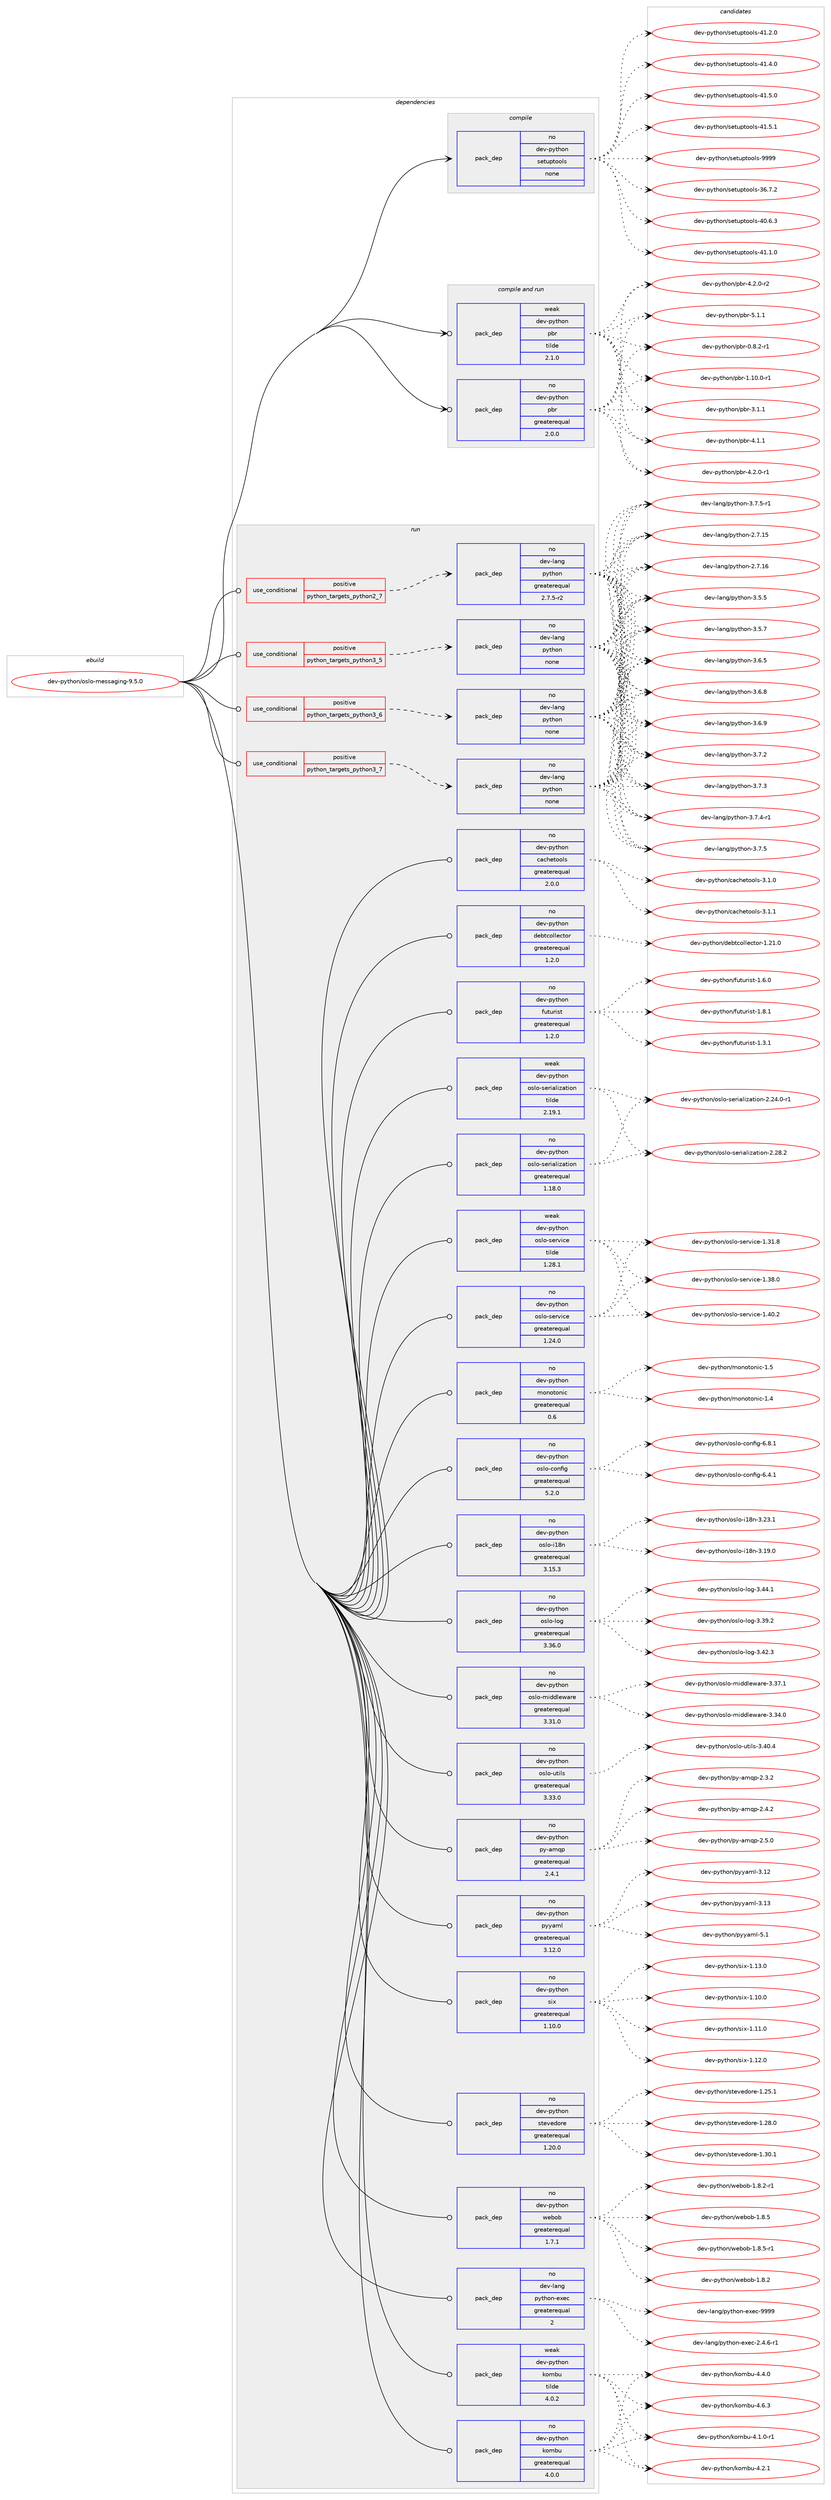 digraph prolog {

# *************
# Graph options
# *************

newrank=true;
concentrate=true;
compound=true;
graph [rankdir=LR,fontname=Helvetica,fontsize=10,ranksep=1.5];#, ranksep=2.5, nodesep=0.2];
edge  [arrowhead=vee];
node  [fontname=Helvetica,fontsize=10];

# **********
# The ebuild
# **********

subgraph cluster_leftcol {
color=gray;
rank=same;
label=<<i>ebuild</i>>;
id [label="dev-python/oslo-messaging-9.5.0", color=red, width=4, href="../dev-python/oslo-messaging-9.5.0.svg"];
}

# ****************
# The dependencies
# ****************

subgraph cluster_midcol {
color=gray;
label=<<i>dependencies</i>>;
subgraph cluster_compile {
fillcolor="#eeeeee";
style=filled;
label=<<i>compile</i>>;
subgraph pack463511 {
dependency619123 [label=<<TABLE BORDER="0" CELLBORDER="1" CELLSPACING="0" CELLPADDING="4" WIDTH="220"><TR><TD ROWSPAN="6" CELLPADDING="30">pack_dep</TD></TR><TR><TD WIDTH="110">no</TD></TR><TR><TD>dev-python</TD></TR><TR><TD>setuptools</TD></TR><TR><TD>none</TD></TR><TR><TD></TD></TR></TABLE>>, shape=none, color=blue];
}
id:e -> dependency619123:w [weight=20,style="solid",arrowhead="vee"];
}
subgraph cluster_compileandrun {
fillcolor="#eeeeee";
style=filled;
label=<<i>compile and run</i>>;
subgraph pack463512 {
dependency619124 [label=<<TABLE BORDER="0" CELLBORDER="1" CELLSPACING="0" CELLPADDING="4" WIDTH="220"><TR><TD ROWSPAN="6" CELLPADDING="30">pack_dep</TD></TR><TR><TD WIDTH="110">no</TD></TR><TR><TD>dev-python</TD></TR><TR><TD>pbr</TD></TR><TR><TD>greaterequal</TD></TR><TR><TD>2.0.0</TD></TR></TABLE>>, shape=none, color=blue];
}
id:e -> dependency619124:w [weight=20,style="solid",arrowhead="odotvee"];
subgraph pack463513 {
dependency619125 [label=<<TABLE BORDER="0" CELLBORDER="1" CELLSPACING="0" CELLPADDING="4" WIDTH="220"><TR><TD ROWSPAN="6" CELLPADDING="30">pack_dep</TD></TR><TR><TD WIDTH="110">weak</TD></TR><TR><TD>dev-python</TD></TR><TR><TD>pbr</TD></TR><TR><TD>tilde</TD></TR><TR><TD>2.1.0</TD></TR></TABLE>>, shape=none, color=blue];
}
id:e -> dependency619125:w [weight=20,style="solid",arrowhead="odotvee"];
}
subgraph cluster_run {
fillcolor="#eeeeee";
style=filled;
label=<<i>run</i>>;
subgraph cond143802 {
dependency619126 [label=<<TABLE BORDER="0" CELLBORDER="1" CELLSPACING="0" CELLPADDING="4"><TR><TD ROWSPAN="3" CELLPADDING="10">use_conditional</TD></TR><TR><TD>positive</TD></TR><TR><TD>python_targets_python2_7</TD></TR></TABLE>>, shape=none, color=red];
subgraph pack463514 {
dependency619127 [label=<<TABLE BORDER="0" CELLBORDER="1" CELLSPACING="0" CELLPADDING="4" WIDTH="220"><TR><TD ROWSPAN="6" CELLPADDING="30">pack_dep</TD></TR><TR><TD WIDTH="110">no</TD></TR><TR><TD>dev-lang</TD></TR><TR><TD>python</TD></TR><TR><TD>greaterequal</TD></TR><TR><TD>2.7.5-r2</TD></TR></TABLE>>, shape=none, color=blue];
}
dependency619126:e -> dependency619127:w [weight=20,style="dashed",arrowhead="vee"];
}
id:e -> dependency619126:w [weight=20,style="solid",arrowhead="odot"];
subgraph cond143803 {
dependency619128 [label=<<TABLE BORDER="0" CELLBORDER="1" CELLSPACING="0" CELLPADDING="4"><TR><TD ROWSPAN="3" CELLPADDING="10">use_conditional</TD></TR><TR><TD>positive</TD></TR><TR><TD>python_targets_python3_5</TD></TR></TABLE>>, shape=none, color=red];
subgraph pack463515 {
dependency619129 [label=<<TABLE BORDER="0" CELLBORDER="1" CELLSPACING="0" CELLPADDING="4" WIDTH="220"><TR><TD ROWSPAN="6" CELLPADDING="30">pack_dep</TD></TR><TR><TD WIDTH="110">no</TD></TR><TR><TD>dev-lang</TD></TR><TR><TD>python</TD></TR><TR><TD>none</TD></TR><TR><TD></TD></TR></TABLE>>, shape=none, color=blue];
}
dependency619128:e -> dependency619129:w [weight=20,style="dashed",arrowhead="vee"];
}
id:e -> dependency619128:w [weight=20,style="solid",arrowhead="odot"];
subgraph cond143804 {
dependency619130 [label=<<TABLE BORDER="0" CELLBORDER="1" CELLSPACING="0" CELLPADDING="4"><TR><TD ROWSPAN="3" CELLPADDING="10">use_conditional</TD></TR><TR><TD>positive</TD></TR><TR><TD>python_targets_python3_6</TD></TR></TABLE>>, shape=none, color=red];
subgraph pack463516 {
dependency619131 [label=<<TABLE BORDER="0" CELLBORDER="1" CELLSPACING="0" CELLPADDING="4" WIDTH="220"><TR><TD ROWSPAN="6" CELLPADDING="30">pack_dep</TD></TR><TR><TD WIDTH="110">no</TD></TR><TR><TD>dev-lang</TD></TR><TR><TD>python</TD></TR><TR><TD>none</TD></TR><TR><TD></TD></TR></TABLE>>, shape=none, color=blue];
}
dependency619130:e -> dependency619131:w [weight=20,style="dashed",arrowhead="vee"];
}
id:e -> dependency619130:w [weight=20,style="solid",arrowhead="odot"];
subgraph cond143805 {
dependency619132 [label=<<TABLE BORDER="0" CELLBORDER="1" CELLSPACING="0" CELLPADDING="4"><TR><TD ROWSPAN="3" CELLPADDING="10">use_conditional</TD></TR><TR><TD>positive</TD></TR><TR><TD>python_targets_python3_7</TD></TR></TABLE>>, shape=none, color=red];
subgraph pack463517 {
dependency619133 [label=<<TABLE BORDER="0" CELLBORDER="1" CELLSPACING="0" CELLPADDING="4" WIDTH="220"><TR><TD ROWSPAN="6" CELLPADDING="30">pack_dep</TD></TR><TR><TD WIDTH="110">no</TD></TR><TR><TD>dev-lang</TD></TR><TR><TD>python</TD></TR><TR><TD>none</TD></TR><TR><TD></TD></TR></TABLE>>, shape=none, color=blue];
}
dependency619132:e -> dependency619133:w [weight=20,style="dashed",arrowhead="vee"];
}
id:e -> dependency619132:w [weight=20,style="solid",arrowhead="odot"];
subgraph pack463518 {
dependency619134 [label=<<TABLE BORDER="0" CELLBORDER="1" CELLSPACING="0" CELLPADDING="4" WIDTH="220"><TR><TD ROWSPAN="6" CELLPADDING="30">pack_dep</TD></TR><TR><TD WIDTH="110">no</TD></TR><TR><TD>dev-lang</TD></TR><TR><TD>python-exec</TD></TR><TR><TD>greaterequal</TD></TR><TR><TD>2</TD></TR></TABLE>>, shape=none, color=blue];
}
id:e -> dependency619134:w [weight=20,style="solid",arrowhead="odot"];
subgraph pack463519 {
dependency619135 [label=<<TABLE BORDER="0" CELLBORDER="1" CELLSPACING="0" CELLPADDING="4" WIDTH="220"><TR><TD ROWSPAN="6" CELLPADDING="30">pack_dep</TD></TR><TR><TD WIDTH="110">no</TD></TR><TR><TD>dev-python</TD></TR><TR><TD>cachetools</TD></TR><TR><TD>greaterequal</TD></TR><TR><TD>2.0.0</TD></TR></TABLE>>, shape=none, color=blue];
}
id:e -> dependency619135:w [weight=20,style="solid",arrowhead="odot"];
subgraph pack463520 {
dependency619136 [label=<<TABLE BORDER="0" CELLBORDER="1" CELLSPACING="0" CELLPADDING="4" WIDTH="220"><TR><TD ROWSPAN="6" CELLPADDING="30">pack_dep</TD></TR><TR><TD WIDTH="110">no</TD></TR><TR><TD>dev-python</TD></TR><TR><TD>debtcollector</TD></TR><TR><TD>greaterequal</TD></TR><TR><TD>1.2.0</TD></TR></TABLE>>, shape=none, color=blue];
}
id:e -> dependency619136:w [weight=20,style="solid",arrowhead="odot"];
subgraph pack463521 {
dependency619137 [label=<<TABLE BORDER="0" CELLBORDER="1" CELLSPACING="0" CELLPADDING="4" WIDTH="220"><TR><TD ROWSPAN="6" CELLPADDING="30">pack_dep</TD></TR><TR><TD WIDTH="110">no</TD></TR><TR><TD>dev-python</TD></TR><TR><TD>futurist</TD></TR><TR><TD>greaterequal</TD></TR><TR><TD>1.2.0</TD></TR></TABLE>>, shape=none, color=blue];
}
id:e -> dependency619137:w [weight=20,style="solid",arrowhead="odot"];
subgraph pack463522 {
dependency619138 [label=<<TABLE BORDER="0" CELLBORDER="1" CELLSPACING="0" CELLPADDING="4" WIDTH="220"><TR><TD ROWSPAN="6" CELLPADDING="30">pack_dep</TD></TR><TR><TD WIDTH="110">no</TD></TR><TR><TD>dev-python</TD></TR><TR><TD>kombu</TD></TR><TR><TD>greaterequal</TD></TR><TR><TD>4.0.0</TD></TR></TABLE>>, shape=none, color=blue];
}
id:e -> dependency619138:w [weight=20,style="solid",arrowhead="odot"];
subgraph pack463523 {
dependency619139 [label=<<TABLE BORDER="0" CELLBORDER="1" CELLSPACING="0" CELLPADDING="4" WIDTH="220"><TR><TD ROWSPAN="6" CELLPADDING="30">pack_dep</TD></TR><TR><TD WIDTH="110">no</TD></TR><TR><TD>dev-python</TD></TR><TR><TD>monotonic</TD></TR><TR><TD>greaterequal</TD></TR><TR><TD>0.6</TD></TR></TABLE>>, shape=none, color=blue];
}
id:e -> dependency619139:w [weight=20,style="solid",arrowhead="odot"];
subgraph pack463524 {
dependency619140 [label=<<TABLE BORDER="0" CELLBORDER="1" CELLSPACING="0" CELLPADDING="4" WIDTH="220"><TR><TD ROWSPAN="6" CELLPADDING="30">pack_dep</TD></TR><TR><TD WIDTH="110">no</TD></TR><TR><TD>dev-python</TD></TR><TR><TD>oslo-config</TD></TR><TR><TD>greaterequal</TD></TR><TR><TD>5.2.0</TD></TR></TABLE>>, shape=none, color=blue];
}
id:e -> dependency619140:w [weight=20,style="solid",arrowhead="odot"];
subgraph pack463525 {
dependency619141 [label=<<TABLE BORDER="0" CELLBORDER="1" CELLSPACING="0" CELLPADDING="4" WIDTH="220"><TR><TD ROWSPAN="6" CELLPADDING="30">pack_dep</TD></TR><TR><TD WIDTH="110">no</TD></TR><TR><TD>dev-python</TD></TR><TR><TD>oslo-i18n</TD></TR><TR><TD>greaterequal</TD></TR><TR><TD>3.15.3</TD></TR></TABLE>>, shape=none, color=blue];
}
id:e -> dependency619141:w [weight=20,style="solid",arrowhead="odot"];
subgraph pack463526 {
dependency619142 [label=<<TABLE BORDER="0" CELLBORDER="1" CELLSPACING="0" CELLPADDING="4" WIDTH="220"><TR><TD ROWSPAN="6" CELLPADDING="30">pack_dep</TD></TR><TR><TD WIDTH="110">no</TD></TR><TR><TD>dev-python</TD></TR><TR><TD>oslo-log</TD></TR><TR><TD>greaterequal</TD></TR><TR><TD>3.36.0</TD></TR></TABLE>>, shape=none, color=blue];
}
id:e -> dependency619142:w [weight=20,style="solid",arrowhead="odot"];
subgraph pack463527 {
dependency619143 [label=<<TABLE BORDER="0" CELLBORDER="1" CELLSPACING="0" CELLPADDING="4" WIDTH="220"><TR><TD ROWSPAN="6" CELLPADDING="30">pack_dep</TD></TR><TR><TD WIDTH="110">no</TD></TR><TR><TD>dev-python</TD></TR><TR><TD>oslo-middleware</TD></TR><TR><TD>greaterequal</TD></TR><TR><TD>3.31.0</TD></TR></TABLE>>, shape=none, color=blue];
}
id:e -> dependency619143:w [weight=20,style="solid",arrowhead="odot"];
subgraph pack463528 {
dependency619144 [label=<<TABLE BORDER="0" CELLBORDER="1" CELLSPACING="0" CELLPADDING="4" WIDTH="220"><TR><TD ROWSPAN="6" CELLPADDING="30">pack_dep</TD></TR><TR><TD WIDTH="110">no</TD></TR><TR><TD>dev-python</TD></TR><TR><TD>oslo-serialization</TD></TR><TR><TD>greaterequal</TD></TR><TR><TD>1.18.0</TD></TR></TABLE>>, shape=none, color=blue];
}
id:e -> dependency619144:w [weight=20,style="solid",arrowhead="odot"];
subgraph pack463529 {
dependency619145 [label=<<TABLE BORDER="0" CELLBORDER="1" CELLSPACING="0" CELLPADDING="4" WIDTH="220"><TR><TD ROWSPAN="6" CELLPADDING="30">pack_dep</TD></TR><TR><TD WIDTH="110">no</TD></TR><TR><TD>dev-python</TD></TR><TR><TD>oslo-service</TD></TR><TR><TD>greaterequal</TD></TR><TR><TD>1.24.0</TD></TR></TABLE>>, shape=none, color=blue];
}
id:e -> dependency619145:w [weight=20,style="solid",arrowhead="odot"];
subgraph pack463530 {
dependency619146 [label=<<TABLE BORDER="0" CELLBORDER="1" CELLSPACING="0" CELLPADDING="4" WIDTH="220"><TR><TD ROWSPAN="6" CELLPADDING="30">pack_dep</TD></TR><TR><TD WIDTH="110">no</TD></TR><TR><TD>dev-python</TD></TR><TR><TD>oslo-utils</TD></TR><TR><TD>greaterequal</TD></TR><TR><TD>3.33.0</TD></TR></TABLE>>, shape=none, color=blue];
}
id:e -> dependency619146:w [weight=20,style="solid",arrowhead="odot"];
subgraph pack463531 {
dependency619147 [label=<<TABLE BORDER="0" CELLBORDER="1" CELLSPACING="0" CELLPADDING="4" WIDTH="220"><TR><TD ROWSPAN="6" CELLPADDING="30">pack_dep</TD></TR><TR><TD WIDTH="110">no</TD></TR><TR><TD>dev-python</TD></TR><TR><TD>py-amqp</TD></TR><TR><TD>greaterequal</TD></TR><TR><TD>2.4.1</TD></TR></TABLE>>, shape=none, color=blue];
}
id:e -> dependency619147:w [weight=20,style="solid",arrowhead="odot"];
subgraph pack463532 {
dependency619148 [label=<<TABLE BORDER="0" CELLBORDER="1" CELLSPACING="0" CELLPADDING="4" WIDTH="220"><TR><TD ROWSPAN="6" CELLPADDING="30">pack_dep</TD></TR><TR><TD WIDTH="110">no</TD></TR><TR><TD>dev-python</TD></TR><TR><TD>pyyaml</TD></TR><TR><TD>greaterequal</TD></TR><TR><TD>3.12.0</TD></TR></TABLE>>, shape=none, color=blue];
}
id:e -> dependency619148:w [weight=20,style="solid",arrowhead="odot"];
subgraph pack463533 {
dependency619149 [label=<<TABLE BORDER="0" CELLBORDER="1" CELLSPACING="0" CELLPADDING="4" WIDTH="220"><TR><TD ROWSPAN="6" CELLPADDING="30">pack_dep</TD></TR><TR><TD WIDTH="110">no</TD></TR><TR><TD>dev-python</TD></TR><TR><TD>six</TD></TR><TR><TD>greaterequal</TD></TR><TR><TD>1.10.0</TD></TR></TABLE>>, shape=none, color=blue];
}
id:e -> dependency619149:w [weight=20,style="solid",arrowhead="odot"];
subgraph pack463534 {
dependency619150 [label=<<TABLE BORDER="0" CELLBORDER="1" CELLSPACING="0" CELLPADDING="4" WIDTH="220"><TR><TD ROWSPAN="6" CELLPADDING="30">pack_dep</TD></TR><TR><TD WIDTH="110">no</TD></TR><TR><TD>dev-python</TD></TR><TR><TD>stevedore</TD></TR><TR><TD>greaterequal</TD></TR><TR><TD>1.20.0</TD></TR></TABLE>>, shape=none, color=blue];
}
id:e -> dependency619150:w [weight=20,style="solid",arrowhead="odot"];
subgraph pack463535 {
dependency619151 [label=<<TABLE BORDER="0" CELLBORDER="1" CELLSPACING="0" CELLPADDING="4" WIDTH="220"><TR><TD ROWSPAN="6" CELLPADDING="30">pack_dep</TD></TR><TR><TD WIDTH="110">no</TD></TR><TR><TD>dev-python</TD></TR><TR><TD>webob</TD></TR><TR><TD>greaterequal</TD></TR><TR><TD>1.7.1</TD></TR></TABLE>>, shape=none, color=blue];
}
id:e -> dependency619151:w [weight=20,style="solid",arrowhead="odot"];
subgraph pack463536 {
dependency619152 [label=<<TABLE BORDER="0" CELLBORDER="1" CELLSPACING="0" CELLPADDING="4" WIDTH="220"><TR><TD ROWSPAN="6" CELLPADDING="30">pack_dep</TD></TR><TR><TD WIDTH="110">weak</TD></TR><TR><TD>dev-python</TD></TR><TR><TD>kombu</TD></TR><TR><TD>tilde</TD></TR><TR><TD>4.0.2</TD></TR></TABLE>>, shape=none, color=blue];
}
id:e -> dependency619152:w [weight=20,style="solid",arrowhead="odot"];
subgraph pack463537 {
dependency619153 [label=<<TABLE BORDER="0" CELLBORDER="1" CELLSPACING="0" CELLPADDING="4" WIDTH="220"><TR><TD ROWSPAN="6" CELLPADDING="30">pack_dep</TD></TR><TR><TD WIDTH="110">weak</TD></TR><TR><TD>dev-python</TD></TR><TR><TD>oslo-serialization</TD></TR><TR><TD>tilde</TD></TR><TR><TD>2.19.1</TD></TR></TABLE>>, shape=none, color=blue];
}
id:e -> dependency619153:w [weight=20,style="solid",arrowhead="odot"];
subgraph pack463538 {
dependency619154 [label=<<TABLE BORDER="0" CELLBORDER="1" CELLSPACING="0" CELLPADDING="4" WIDTH="220"><TR><TD ROWSPAN="6" CELLPADDING="30">pack_dep</TD></TR><TR><TD WIDTH="110">weak</TD></TR><TR><TD>dev-python</TD></TR><TR><TD>oslo-service</TD></TR><TR><TD>tilde</TD></TR><TR><TD>1.28.1</TD></TR></TABLE>>, shape=none, color=blue];
}
id:e -> dependency619154:w [weight=20,style="solid",arrowhead="odot"];
}
}

# **************
# The candidates
# **************

subgraph cluster_choices {
rank=same;
color=gray;
label=<<i>candidates</i>>;

subgraph choice463511 {
color=black;
nodesep=1;
choice100101118451121211161041111104711510111611711211611111110811545515446554650 [label="dev-python/setuptools-36.7.2", color=red, width=4,href="../dev-python/setuptools-36.7.2.svg"];
choice100101118451121211161041111104711510111611711211611111110811545524846544651 [label="dev-python/setuptools-40.6.3", color=red, width=4,href="../dev-python/setuptools-40.6.3.svg"];
choice100101118451121211161041111104711510111611711211611111110811545524946494648 [label="dev-python/setuptools-41.1.0", color=red, width=4,href="../dev-python/setuptools-41.1.0.svg"];
choice100101118451121211161041111104711510111611711211611111110811545524946504648 [label="dev-python/setuptools-41.2.0", color=red, width=4,href="../dev-python/setuptools-41.2.0.svg"];
choice100101118451121211161041111104711510111611711211611111110811545524946524648 [label="dev-python/setuptools-41.4.0", color=red, width=4,href="../dev-python/setuptools-41.4.0.svg"];
choice100101118451121211161041111104711510111611711211611111110811545524946534648 [label="dev-python/setuptools-41.5.0", color=red, width=4,href="../dev-python/setuptools-41.5.0.svg"];
choice100101118451121211161041111104711510111611711211611111110811545524946534649 [label="dev-python/setuptools-41.5.1", color=red, width=4,href="../dev-python/setuptools-41.5.1.svg"];
choice10010111845112121116104111110471151011161171121161111111081154557575757 [label="dev-python/setuptools-9999", color=red, width=4,href="../dev-python/setuptools-9999.svg"];
dependency619123:e -> choice100101118451121211161041111104711510111611711211611111110811545515446554650:w [style=dotted,weight="100"];
dependency619123:e -> choice100101118451121211161041111104711510111611711211611111110811545524846544651:w [style=dotted,weight="100"];
dependency619123:e -> choice100101118451121211161041111104711510111611711211611111110811545524946494648:w [style=dotted,weight="100"];
dependency619123:e -> choice100101118451121211161041111104711510111611711211611111110811545524946504648:w [style=dotted,weight="100"];
dependency619123:e -> choice100101118451121211161041111104711510111611711211611111110811545524946524648:w [style=dotted,weight="100"];
dependency619123:e -> choice100101118451121211161041111104711510111611711211611111110811545524946534648:w [style=dotted,weight="100"];
dependency619123:e -> choice100101118451121211161041111104711510111611711211611111110811545524946534649:w [style=dotted,weight="100"];
dependency619123:e -> choice10010111845112121116104111110471151011161171121161111111081154557575757:w [style=dotted,weight="100"];
}
subgraph choice463512 {
color=black;
nodesep=1;
choice1001011184511212111610411111047112981144548465646504511449 [label="dev-python/pbr-0.8.2-r1", color=red, width=4,href="../dev-python/pbr-0.8.2-r1.svg"];
choice100101118451121211161041111104711298114454946494846484511449 [label="dev-python/pbr-1.10.0-r1", color=red, width=4,href="../dev-python/pbr-1.10.0-r1.svg"];
choice100101118451121211161041111104711298114455146494649 [label="dev-python/pbr-3.1.1", color=red, width=4,href="../dev-python/pbr-3.1.1.svg"];
choice100101118451121211161041111104711298114455246494649 [label="dev-python/pbr-4.1.1", color=red, width=4,href="../dev-python/pbr-4.1.1.svg"];
choice1001011184511212111610411111047112981144552465046484511449 [label="dev-python/pbr-4.2.0-r1", color=red, width=4,href="../dev-python/pbr-4.2.0-r1.svg"];
choice1001011184511212111610411111047112981144552465046484511450 [label="dev-python/pbr-4.2.0-r2", color=red, width=4,href="../dev-python/pbr-4.2.0-r2.svg"];
choice100101118451121211161041111104711298114455346494649 [label="dev-python/pbr-5.1.1", color=red, width=4,href="../dev-python/pbr-5.1.1.svg"];
dependency619124:e -> choice1001011184511212111610411111047112981144548465646504511449:w [style=dotted,weight="100"];
dependency619124:e -> choice100101118451121211161041111104711298114454946494846484511449:w [style=dotted,weight="100"];
dependency619124:e -> choice100101118451121211161041111104711298114455146494649:w [style=dotted,weight="100"];
dependency619124:e -> choice100101118451121211161041111104711298114455246494649:w [style=dotted,weight="100"];
dependency619124:e -> choice1001011184511212111610411111047112981144552465046484511449:w [style=dotted,weight="100"];
dependency619124:e -> choice1001011184511212111610411111047112981144552465046484511450:w [style=dotted,weight="100"];
dependency619124:e -> choice100101118451121211161041111104711298114455346494649:w [style=dotted,weight="100"];
}
subgraph choice463513 {
color=black;
nodesep=1;
choice1001011184511212111610411111047112981144548465646504511449 [label="dev-python/pbr-0.8.2-r1", color=red, width=4,href="../dev-python/pbr-0.8.2-r1.svg"];
choice100101118451121211161041111104711298114454946494846484511449 [label="dev-python/pbr-1.10.0-r1", color=red, width=4,href="../dev-python/pbr-1.10.0-r1.svg"];
choice100101118451121211161041111104711298114455146494649 [label="dev-python/pbr-3.1.1", color=red, width=4,href="../dev-python/pbr-3.1.1.svg"];
choice100101118451121211161041111104711298114455246494649 [label="dev-python/pbr-4.1.1", color=red, width=4,href="../dev-python/pbr-4.1.1.svg"];
choice1001011184511212111610411111047112981144552465046484511449 [label="dev-python/pbr-4.2.0-r1", color=red, width=4,href="../dev-python/pbr-4.2.0-r1.svg"];
choice1001011184511212111610411111047112981144552465046484511450 [label="dev-python/pbr-4.2.0-r2", color=red, width=4,href="../dev-python/pbr-4.2.0-r2.svg"];
choice100101118451121211161041111104711298114455346494649 [label="dev-python/pbr-5.1.1", color=red, width=4,href="../dev-python/pbr-5.1.1.svg"];
dependency619125:e -> choice1001011184511212111610411111047112981144548465646504511449:w [style=dotted,weight="100"];
dependency619125:e -> choice100101118451121211161041111104711298114454946494846484511449:w [style=dotted,weight="100"];
dependency619125:e -> choice100101118451121211161041111104711298114455146494649:w [style=dotted,weight="100"];
dependency619125:e -> choice100101118451121211161041111104711298114455246494649:w [style=dotted,weight="100"];
dependency619125:e -> choice1001011184511212111610411111047112981144552465046484511449:w [style=dotted,weight="100"];
dependency619125:e -> choice1001011184511212111610411111047112981144552465046484511450:w [style=dotted,weight="100"];
dependency619125:e -> choice100101118451121211161041111104711298114455346494649:w [style=dotted,weight="100"];
}
subgraph choice463514 {
color=black;
nodesep=1;
choice10010111845108971101034711212111610411111045504655464953 [label="dev-lang/python-2.7.15", color=red, width=4,href="../dev-lang/python-2.7.15.svg"];
choice10010111845108971101034711212111610411111045504655464954 [label="dev-lang/python-2.7.16", color=red, width=4,href="../dev-lang/python-2.7.16.svg"];
choice100101118451089711010347112121116104111110455146534653 [label="dev-lang/python-3.5.5", color=red, width=4,href="../dev-lang/python-3.5.5.svg"];
choice100101118451089711010347112121116104111110455146534655 [label="dev-lang/python-3.5.7", color=red, width=4,href="../dev-lang/python-3.5.7.svg"];
choice100101118451089711010347112121116104111110455146544653 [label="dev-lang/python-3.6.5", color=red, width=4,href="../dev-lang/python-3.6.5.svg"];
choice100101118451089711010347112121116104111110455146544656 [label="dev-lang/python-3.6.8", color=red, width=4,href="../dev-lang/python-3.6.8.svg"];
choice100101118451089711010347112121116104111110455146544657 [label="dev-lang/python-3.6.9", color=red, width=4,href="../dev-lang/python-3.6.9.svg"];
choice100101118451089711010347112121116104111110455146554650 [label="dev-lang/python-3.7.2", color=red, width=4,href="../dev-lang/python-3.7.2.svg"];
choice100101118451089711010347112121116104111110455146554651 [label="dev-lang/python-3.7.3", color=red, width=4,href="../dev-lang/python-3.7.3.svg"];
choice1001011184510897110103471121211161041111104551465546524511449 [label="dev-lang/python-3.7.4-r1", color=red, width=4,href="../dev-lang/python-3.7.4-r1.svg"];
choice100101118451089711010347112121116104111110455146554653 [label="dev-lang/python-3.7.5", color=red, width=4,href="../dev-lang/python-3.7.5.svg"];
choice1001011184510897110103471121211161041111104551465546534511449 [label="dev-lang/python-3.7.5-r1", color=red, width=4,href="../dev-lang/python-3.7.5-r1.svg"];
dependency619127:e -> choice10010111845108971101034711212111610411111045504655464953:w [style=dotted,weight="100"];
dependency619127:e -> choice10010111845108971101034711212111610411111045504655464954:w [style=dotted,weight="100"];
dependency619127:e -> choice100101118451089711010347112121116104111110455146534653:w [style=dotted,weight="100"];
dependency619127:e -> choice100101118451089711010347112121116104111110455146534655:w [style=dotted,weight="100"];
dependency619127:e -> choice100101118451089711010347112121116104111110455146544653:w [style=dotted,weight="100"];
dependency619127:e -> choice100101118451089711010347112121116104111110455146544656:w [style=dotted,weight="100"];
dependency619127:e -> choice100101118451089711010347112121116104111110455146544657:w [style=dotted,weight="100"];
dependency619127:e -> choice100101118451089711010347112121116104111110455146554650:w [style=dotted,weight="100"];
dependency619127:e -> choice100101118451089711010347112121116104111110455146554651:w [style=dotted,weight="100"];
dependency619127:e -> choice1001011184510897110103471121211161041111104551465546524511449:w [style=dotted,weight="100"];
dependency619127:e -> choice100101118451089711010347112121116104111110455146554653:w [style=dotted,weight="100"];
dependency619127:e -> choice1001011184510897110103471121211161041111104551465546534511449:w [style=dotted,weight="100"];
}
subgraph choice463515 {
color=black;
nodesep=1;
choice10010111845108971101034711212111610411111045504655464953 [label="dev-lang/python-2.7.15", color=red, width=4,href="../dev-lang/python-2.7.15.svg"];
choice10010111845108971101034711212111610411111045504655464954 [label="dev-lang/python-2.7.16", color=red, width=4,href="../dev-lang/python-2.7.16.svg"];
choice100101118451089711010347112121116104111110455146534653 [label="dev-lang/python-3.5.5", color=red, width=4,href="../dev-lang/python-3.5.5.svg"];
choice100101118451089711010347112121116104111110455146534655 [label="dev-lang/python-3.5.7", color=red, width=4,href="../dev-lang/python-3.5.7.svg"];
choice100101118451089711010347112121116104111110455146544653 [label="dev-lang/python-3.6.5", color=red, width=4,href="../dev-lang/python-3.6.5.svg"];
choice100101118451089711010347112121116104111110455146544656 [label="dev-lang/python-3.6.8", color=red, width=4,href="../dev-lang/python-3.6.8.svg"];
choice100101118451089711010347112121116104111110455146544657 [label="dev-lang/python-3.6.9", color=red, width=4,href="../dev-lang/python-3.6.9.svg"];
choice100101118451089711010347112121116104111110455146554650 [label="dev-lang/python-3.7.2", color=red, width=4,href="../dev-lang/python-3.7.2.svg"];
choice100101118451089711010347112121116104111110455146554651 [label="dev-lang/python-3.7.3", color=red, width=4,href="../dev-lang/python-3.7.3.svg"];
choice1001011184510897110103471121211161041111104551465546524511449 [label="dev-lang/python-3.7.4-r1", color=red, width=4,href="../dev-lang/python-3.7.4-r1.svg"];
choice100101118451089711010347112121116104111110455146554653 [label="dev-lang/python-3.7.5", color=red, width=4,href="../dev-lang/python-3.7.5.svg"];
choice1001011184510897110103471121211161041111104551465546534511449 [label="dev-lang/python-3.7.5-r1", color=red, width=4,href="../dev-lang/python-3.7.5-r1.svg"];
dependency619129:e -> choice10010111845108971101034711212111610411111045504655464953:w [style=dotted,weight="100"];
dependency619129:e -> choice10010111845108971101034711212111610411111045504655464954:w [style=dotted,weight="100"];
dependency619129:e -> choice100101118451089711010347112121116104111110455146534653:w [style=dotted,weight="100"];
dependency619129:e -> choice100101118451089711010347112121116104111110455146534655:w [style=dotted,weight="100"];
dependency619129:e -> choice100101118451089711010347112121116104111110455146544653:w [style=dotted,weight="100"];
dependency619129:e -> choice100101118451089711010347112121116104111110455146544656:w [style=dotted,weight="100"];
dependency619129:e -> choice100101118451089711010347112121116104111110455146544657:w [style=dotted,weight="100"];
dependency619129:e -> choice100101118451089711010347112121116104111110455146554650:w [style=dotted,weight="100"];
dependency619129:e -> choice100101118451089711010347112121116104111110455146554651:w [style=dotted,weight="100"];
dependency619129:e -> choice1001011184510897110103471121211161041111104551465546524511449:w [style=dotted,weight="100"];
dependency619129:e -> choice100101118451089711010347112121116104111110455146554653:w [style=dotted,weight="100"];
dependency619129:e -> choice1001011184510897110103471121211161041111104551465546534511449:w [style=dotted,weight="100"];
}
subgraph choice463516 {
color=black;
nodesep=1;
choice10010111845108971101034711212111610411111045504655464953 [label="dev-lang/python-2.7.15", color=red, width=4,href="../dev-lang/python-2.7.15.svg"];
choice10010111845108971101034711212111610411111045504655464954 [label="dev-lang/python-2.7.16", color=red, width=4,href="../dev-lang/python-2.7.16.svg"];
choice100101118451089711010347112121116104111110455146534653 [label="dev-lang/python-3.5.5", color=red, width=4,href="../dev-lang/python-3.5.5.svg"];
choice100101118451089711010347112121116104111110455146534655 [label="dev-lang/python-3.5.7", color=red, width=4,href="../dev-lang/python-3.5.7.svg"];
choice100101118451089711010347112121116104111110455146544653 [label="dev-lang/python-3.6.5", color=red, width=4,href="../dev-lang/python-3.6.5.svg"];
choice100101118451089711010347112121116104111110455146544656 [label="dev-lang/python-3.6.8", color=red, width=4,href="../dev-lang/python-3.6.8.svg"];
choice100101118451089711010347112121116104111110455146544657 [label="dev-lang/python-3.6.9", color=red, width=4,href="../dev-lang/python-3.6.9.svg"];
choice100101118451089711010347112121116104111110455146554650 [label="dev-lang/python-3.7.2", color=red, width=4,href="../dev-lang/python-3.7.2.svg"];
choice100101118451089711010347112121116104111110455146554651 [label="dev-lang/python-3.7.3", color=red, width=4,href="../dev-lang/python-3.7.3.svg"];
choice1001011184510897110103471121211161041111104551465546524511449 [label="dev-lang/python-3.7.4-r1", color=red, width=4,href="../dev-lang/python-3.7.4-r1.svg"];
choice100101118451089711010347112121116104111110455146554653 [label="dev-lang/python-3.7.5", color=red, width=4,href="../dev-lang/python-3.7.5.svg"];
choice1001011184510897110103471121211161041111104551465546534511449 [label="dev-lang/python-3.7.5-r1", color=red, width=4,href="../dev-lang/python-3.7.5-r1.svg"];
dependency619131:e -> choice10010111845108971101034711212111610411111045504655464953:w [style=dotted,weight="100"];
dependency619131:e -> choice10010111845108971101034711212111610411111045504655464954:w [style=dotted,weight="100"];
dependency619131:e -> choice100101118451089711010347112121116104111110455146534653:w [style=dotted,weight="100"];
dependency619131:e -> choice100101118451089711010347112121116104111110455146534655:w [style=dotted,weight="100"];
dependency619131:e -> choice100101118451089711010347112121116104111110455146544653:w [style=dotted,weight="100"];
dependency619131:e -> choice100101118451089711010347112121116104111110455146544656:w [style=dotted,weight="100"];
dependency619131:e -> choice100101118451089711010347112121116104111110455146544657:w [style=dotted,weight="100"];
dependency619131:e -> choice100101118451089711010347112121116104111110455146554650:w [style=dotted,weight="100"];
dependency619131:e -> choice100101118451089711010347112121116104111110455146554651:w [style=dotted,weight="100"];
dependency619131:e -> choice1001011184510897110103471121211161041111104551465546524511449:w [style=dotted,weight="100"];
dependency619131:e -> choice100101118451089711010347112121116104111110455146554653:w [style=dotted,weight="100"];
dependency619131:e -> choice1001011184510897110103471121211161041111104551465546534511449:w [style=dotted,weight="100"];
}
subgraph choice463517 {
color=black;
nodesep=1;
choice10010111845108971101034711212111610411111045504655464953 [label="dev-lang/python-2.7.15", color=red, width=4,href="../dev-lang/python-2.7.15.svg"];
choice10010111845108971101034711212111610411111045504655464954 [label="dev-lang/python-2.7.16", color=red, width=4,href="../dev-lang/python-2.7.16.svg"];
choice100101118451089711010347112121116104111110455146534653 [label="dev-lang/python-3.5.5", color=red, width=4,href="../dev-lang/python-3.5.5.svg"];
choice100101118451089711010347112121116104111110455146534655 [label="dev-lang/python-3.5.7", color=red, width=4,href="../dev-lang/python-3.5.7.svg"];
choice100101118451089711010347112121116104111110455146544653 [label="dev-lang/python-3.6.5", color=red, width=4,href="../dev-lang/python-3.6.5.svg"];
choice100101118451089711010347112121116104111110455146544656 [label="dev-lang/python-3.6.8", color=red, width=4,href="../dev-lang/python-3.6.8.svg"];
choice100101118451089711010347112121116104111110455146544657 [label="dev-lang/python-3.6.9", color=red, width=4,href="../dev-lang/python-3.6.9.svg"];
choice100101118451089711010347112121116104111110455146554650 [label="dev-lang/python-3.7.2", color=red, width=4,href="../dev-lang/python-3.7.2.svg"];
choice100101118451089711010347112121116104111110455146554651 [label="dev-lang/python-3.7.3", color=red, width=4,href="../dev-lang/python-3.7.3.svg"];
choice1001011184510897110103471121211161041111104551465546524511449 [label="dev-lang/python-3.7.4-r1", color=red, width=4,href="../dev-lang/python-3.7.4-r1.svg"];
choice100101118451089711010347112121116104111110455146554653 [label="dev-lang/python-3.7.5", color=red, width=4,href="../dev-lang/python-3.7.5.svg"];
choice1001011184510897110103471121211161041111104551465546534511449 [label="dev-lang/python-3.7.5-r1", color=red, width=4,href="../dev-lang/python-3.7.5-r1.svg"];
dependency619133:e -> choice10010111845108971101034711212111610411111045504655464953:w [style=dotted,weight="100"];
dependency619133:e -> choice10010111845108971101034711212111610411111045504655464954:w [style=dotted,weight="100"];
dependency619133:e -> choice100101118451089711010347112121116104111110455146534653:w [style=dotted,weight="100"];
dependency619133:e -> choice100101118451089711010347112121116104111110455146534655:w [style=dotted,weight="100"];
dependency619133:e -> choice100101118451089711010347112121116104111110455146544653:w [style=dotted,weight="100"];
dependency619133:e -> choice100101118451089711010347112121116104111110455146544656:w [style=dotted,weight="100"];
dependency619133:e -> choice100101118451089711010347112121116104111110455146544657:w [style=dotted,weight="100"];
dependency619133:e -> choice100101118451089711010347112121116104111110455146554650:w [style=dotted,weight="100"];
dependency619133:e -> choice100101118451089711010347112121116104111110455146554651:w [style=dotted,weight="100"];
dependency619133:e -> choice1001011184510897110103471121211161041111104551465546524511449:w [style=dotted,weight="100"];
dependency619133:e -> choice100101118451089711010347112121116104111110455146554653:w [style=dotted,weight="100"];
dependency619133:e -> choice1001011184510897110103471121211161041111104551465546534511449:w [style=dotted,weight="100"];
}
subgraph choice463518 {
color=black;
nodesep=1;
choice10010111845108971101034711212111610411111045101120101994550465246544511449 [label="dev-lang/python-exec-2.4.6-r1", color=red, width=4,href="../dev-lang/python-exec-2.4.6-r1.svg"];
choice10010111845108971101034711212111610411111045101120101994557575757 [label="dev-lang/python-exec-9999", color=red, width=4,href="../dev-lang/python-exec-9999.svg"];
dependency619134:e -> choice10010111845108971101034711212111610411111045101120101994550465246544511449:w [style=dotted,weight="100"];
dependency619134:e -> choice10010111845108971101034711212111610411111045101120101994557575757:w [style=dotted,weight="100"];
}
subgraph choice463519 {
color=black;
nodesep=1;
choice1001011184511212111610411111047999799104101116111111108115455146494648 [label="dev-python/cachetools-3.1.0", color=red, width=4,href="../dev-python/cachetools-3.1.0.svg"];
choice1001011184511212111610411111047999799104101116111111108115455146494649 [label="dev-python/cachetools-3.1.1", color=red, width=4,href="../dev-python/cachetools-3.1.1.svg"];
dependency619135:e -> choice1001011184511212111610411111047999799104101116111111108115455146494648:w [style=dotted,weight="100"];
dependency619135:e -> choice1001011184511212111610411111047999799104101116111111108115455146494649:w [style=dotted,weight="100"];
}
subgraph choice463520 {
color=black;
nodesep=1;
choice100101118451121211161041111104710010198116991111081081019911611111445494650494648 [label="dev-python/debtcollector-1.21.0", color=red, width=4,href="../dev-python/debtcollector-1.21.0.svg"];
dependency619136:e -> choice100101118451121211161041111104710010198116991111081081019911611111445494650494648:w [style=dotted,weight="100"];
}
subgraph choice463521 {
color=black;
nodesep=1;
choice1001011184511212111610411111047102117116117114105115116454946514649 [label="dev-python/futurist-1.3.1", color=red, width=4,href="../dev-python/futurist-1.3.1.svg"];
choice1001011184511212111610411111047102117116117114105115116454946544648 [label="dev-python/futurist-1.6.0", color=red, width=4,href="../dev-python/futurist-1.6.0.svg"];
choice1001011184511212111610411111047102117116117114105115116454946564649 [label="dev-python/futurist-1.8.1", color=red, width=4,href="../dev-python/futurist-1.8.1.svg"];
dependency619137:e -> choice1001011184511212111610411111047102117116117114105115116454946514649:w [style=dotted,weight="100"];
dependency619137:e -> choice1001011184511212111610411111047102117116117114105115116454946544648:w [style=dotted,weight="100"];
dependency619137:e -> choice1001011184511212111610411111047102117116117114105115116454946564649:w [style=dotted,weight="100"];
}
subgraph choice463522 {
color=black;
nodesep=1;
choice1001011184511212111610411111047107111109981174552464946484511449 [label="dev-python/kombu-4.1.0-r1", color=red, width=4,href="../dev-python/kombu-4.1.0-r1.svg"];
choice100101118451121211161041111104710711110998117455246504649 [label="dev-python/kombu-4.2.1", color=red, width=4,href="../dev-python/kombu-4.2.1.svg"];
choice100101118451121211161041111104710711110998117455246524648 [label="dev-python/kombu-4.4.0", color=red, width=4,href="../dev-python/kombu-4.4.0.svg"];
choice100101118451121211161041111104710711110998117455246544651 [label="dev-python/kombu-4.6.3", color=red, width=4,href="../dev-python/kombu-4.6.3.svg"];
dependency619138:e -> choice1001011184511212111610411111047107111109981174552464946484511449:w [style=dotted,weight="100"];
dependency619138:e -> choice100101118451121211161041111104710711110998117455246504649:w [style=dotted,weight="100"];
dependency619138:e -> choice100101118451121211161041111104710711110998117455246524648:w [style=dotted,weight="100"];
dependency619138:e -> choice100101118451121211161041111104710711110998117455246544651:w [style=dotted,weight="100"];
}
subgraph choice463523 {
color=black;
nodesep=1;
choice10010111845112121116104111110471091111101111161111101059945494652 [label="dev-python/monotonic-1.4", color=red, width=4,href="../dev-python/monotonic-1.4.svg"];
choice10010111845112121116104111110471091111101111161111101059945494653 [label="dev-python/monotonic-1.5", color=red, width=4,href="../dev-python/monotonic-1.5.svg"];
dependency619139:e -> choice10010111845112121116104111110471091111101111161111101059945494652:w [style=dotted,weight="100"];
dependency619139:e -> choice10010111845112121116104111110471091111101111161111101059945494653:w [style=dotted,weight="100"];
}
subgraph choice463524 {
color=black;
nodesep=1;
choice10010111845112121116104111110471111151081114599111110102105103455446524649 [label="dev-python/oslo-config-6.4.1", color=red, width=4,href="../dev-python/oslo-config-6.4.1.svg"];
choice10010111845112121116104111110471111151081114599111110102105103455446564649 [label="dev-python/oslo-config-6.8.1", color=red, width=4,href="../dev-python/oslo-config-6.8.1.svg"];
dependency619140:e -> choice10010111845112121116104111110471111151081114599111110102105103455446524649:w [style=dotted,weight="100"];
dependency619140:e -> choice10010111845112121116104111110471111151081114599111110102105103455446564649:w [style=dotted,weight="100"];
}
subgraph choice463525 {
color=black;
nodesep=1;
choice100101118451121211161041111104711111510811145105495611045514649574648 [label="dev-python/oslo-i18n-3.19.0", color=red, width=4,href="../dev-python/oslo-i18n-3.19.0.svg"];
choice100101118451121211161041111104711111510811145105495611045514650514649 [label="dev-python/oslo-i18n-3.23.1", color=red, width=4,href="../dev-python/oslo-i18n-3.23.1.svg"];
dependency619141:e -> choice100101118451121211161041111104711111510811145105495611045514649574648:w [style=dotted,weight="100"];
dependency619141:e -> choice100101118451121211161041111104711111510811145105495611045514650514649:w [style=dotted,weight="100"];
}
subgraph choice463526 {
color=black;
nodesep=1;
choice10010111845112121116104111110471111151081114510811110345514651574650 [label="dev-python/oslo-log-3.39.2", color=red, width=4,href="../dev-python/oslo-log-3.39.2.svg"];
choice10010111845112121116104111110471111151081114510811110345514652504651 [label="dev-python/oslo-log-3.42.3", color=red, width=4,href="../dev-python/oslo-log-3.42.3.svg"];
choice10010111845112121116104111110471111151081114510811110345514652524649 [label="dev-python/oslo-log-3.44.1", color=red, width=4,href="../dev-python/oslo-log-3.44.1.svg"];
dependency619142:e -> choice10010111845112121116104111110471111151081114510811110345514651574650:w [style=dotted,weight="100"];
dependency619142:e -> choice10010111845112121116104111110471111151081114510811110345514652504651:w [style=dotted,weight="100"];
dependency619142:e -> choice10010111845112121116104111110471111151081114510811110345514652524649:w [style=dotted,weight="100"];
}
subgraph choice463527 {
color=black;
nodesep=1;
choice1001011184511212111610411111047111115108111451091051001001081011199711410145514651524648 [label="dev-python/oslo-middleware-3.34.0", color=red, width=4,href="../dev-python/oslo-middleware-3.34.0.svg"];
choice1001011184511212111610411111047111115108111451091051001001081011199711410145514651554649 [label="dev-python/oslo-middleware-3.37.1", color=red, width=4,href="../dev-python/oslo-middleware-3.37.1.svg"];
dependency619143:e -> choice1001011184511212111610411111047111115108111451091051001001081011199711410145514651524648:w [style=dotted,weight="100"];
dependency619143:e -> choice1001011184511212111610411111047111115108111451091051001001081011199711410145514651554649:w [style=dotted,weight="100"];
}
subgraph choice463528 {
color=black;
nodesep=1;
choice1001011184511212111610411111047111115108111451151011141059710810512297116105111110455046505246484511449 [label="dev-python/oslo-serialization-2.24.0-r1", color=red, width=4,href="../dev-python/oslo-serialization-2.24.0-r1.svg"];
choice100101118451121211161041111104711111510811145115101114105971081051229711610511111045504650564650 [label="dev-python/oslo-serialization-2.28.2", color=red, width=4,href="../dev-python/oslo-serialization-2.28.2.svg"];
dependency619144:e -> choice1001011184511212111610411111047111115108111451151011141059710810512297116105111110455046505246484511449:w [style=dotted,weight="100"];
dependency619144:e -> choice100101118451121211161041111104711111510811145115101114105971081051229711610511111045504650564650:w [style=dotted,weight="100"];
}
subgraph choice463529 {
color=black;
nodesep=1;
choice1001011184511212111610411111047111115108111451151011141181059910145494651494656 [label="dev-python/oslo-service-1.31.8", color=red, width=4,href="../dev-python/oslo-service-1.31.8.svg"];
choice1001011184511212111610411111047111115108111451151011141181059910145494651564648 [label="dev-python/oslo-service-1.38.0", color=red, width=4,href="../dev-python/oslo-service-1.38.0.svg"];
choice1001011184511212111610411111047111115108111451151011141181059910145494652484650 [label="dev-python/oslo-service-1.40.2", color=red, width=4,href="../dev-python/oslo-service-1.40.2.svg"];
dependency619145:e -> choice1001011184511212111610411111047111115108111451151011141181059910145494651494656:w [style=dotted,weight="100"];
dependency619145:e -> choice1001011184511212111610411111047111115108111451151011141181059910145494651564648:w [style=dotted,weight="100"];
dependency619145:e -> choice1001011184511212111610411111047111115108111451151011141181059910145494652484650:w [style=dotted,weight="100"];
}
subgraph choice463530 {
color=black;
nodesep=1;
choice10010111845112121116104111110471111151081114511711610510811545514652484652 [label="dev-python/oslo-utils-3.40.4", color=red, width=4,href="../dev-python/oslo-utils-3.40.4.svg"];
dependency619146:e -> choice10010111845112121116104111110471111151081114511711610510811545514652484652:w [style=dotted,weight="100"];
}
subgraph choice463531 {
color=black;
nodesep=1;
choice10010111845112121116104111110471121214597109113112455046514650 [label="dev-python/py-amqp-2.3.2", color=red, width=4,href="../dev-python/py-amqp-2.3.2.svg"];
choice10010111845112121116104111110471121214597109113112455046524650 [label="dev-python/py-amqp-2.4.2", color=red, width=4,href="../dev-python/py-amqp-2.4.2.svg"];
choice10010111845112121116104111110471121214597109113112455046534648 [label="dev-python/py-amqp-2.5.0", color=red, width=4,href="../dev-python/py-amqp-2.5.0.svg"];
dependency619147:e -> choice10010111845112121116104111110471121214597109113112455046514650:w [style=dotted,weight="100"];
dependency619147:e -> choice10010111845112121116104111110471121214597109113112455046524650:w [style=dotted,weight="100"];
dependency619147:e -> choice10010111845112121116104111110471121214597109113112455046534648:w [style=dotted,weight="100"];
}
subgraph choice463532 {
color=black;
nodesep=1;
choice1001011184511212111610411111047112121121971091084551464950 [label="dev-python/pyyaml-3.12", color=red, width=4,href="../dev-python/pyyaml-3.12.svg"];
choice1001011184511212111610411111047112121121971091084551464951 [label="dev-python/pyyaml-3.13", color=red, width=4,href="../dev-python/pyyaml-3.13.svg"];
choice10010111845112121116104111110471121211219710910845534649 [label="dev-python/pyyaml-5.1", color=red, width=4,href="../dev-python/pyyaml-5.1.svg"];
dependency619148:e -> choice1001011184511212111610411111047112121121971091084551464950:w [style=dotted,weight="100"];
dependency619148:e -> choice1001011184511212111610411111047112121121971091084551464951:w [style=dotted,weight="100"];
dependency619148:e -> choice10010111845112121116104111110471121211219710910845534649:w [style=dotted,weight="100"];
}
subgraph choice463533 {
color=black;
nodesep=1;
choice100101118451121211161041111104711510512045494649484648 [label="dev-python/six-1.10.0", color=red, width=4,href="../dev-python/six-1.10.0.svg"];
choice100101118451121211161041111104711510512045494649494648 [label="dev-python/six-1.11.0", color=red, width=4,href="../dev-python/six-1.11.0.svg"];
choice100101118451121211161041111104711510512045494649504648 [label="dev-python/six-1.12.0", color=red, width=4,href="../dev-python/six-1.12.0.svg"];
choice100101118451121211161041111104711510512045494649514648 [label="dev-python/six-1.13.0", color=red, width=4,href="../dev-python/six-1.13.0.svg"];
dependency619149:e -> choice100101118451121211161041111104711510512045494649484648:w [style=dotted,weight="100"];
dependency619149:e -> choice100101118451121211161041111104711510512045494649494648:w [style=dotted,weight="100"];
dependency619149:e -> choice100101118451121211161041111104711510512045494649504648:w [style=dotted,weight="100"];
dependency619149:e -> choice100101118451121211161041111104711510512045494649514648:w [style=dotted,weight="100"];
}
subgraph choice463534 {
color=black;
nodesep=1;
choice100101118451121211161041111104711511610111810110011111410145494650534649 [label="dev-python/stevedore-1.25.1", color=red, width=4,href="../dev-python/stevedore-1.25.1.svg"];
choice100101118451121211161041111104711511610111810110011111410145494650564648 [label="dev-python/stevedore-1.28.0", color=red, width=4,href="../dev-python/stevedore-1.28.0.svg"];
choice100101118451121211161041111104711511610111810110011111410145494651484649 [label="dev-python/stevedore-1.30.1", color=red, width=4,href="../dev-python/stevedore-1.30.1.svg"];
dependency619150:e -> choice100101118451121211161041111104711511610111810110011111410145494650534649:w [style=dotted,weight="100"];
dependency619150:e -> choice100101118451121211161041111104711511610111810110011111410145494650564648:w [style=dotted,weight="100"];
dependency619150:e -> choice100101118451121211161041111104711511610111810110011111410145494651484649:w [style=dotted,weight="100"];
}
subgraph choice463535 {
color=black;
nodesep=1;
choice10010111845112121116104111110471191019811198454946564650 [label="dev-python/webob-1.8.2", color=red, width=4,href="../dev-python/webob-1.8.2.svg"];
choice100101118451121211161041111104711910198111984549465646504511449 [label="dev-python/webob-1.8.2-r1", color=red, width=4,href="../dev-python/webob-1.8.2-r1.svg"];
choice10010111845112121116104111110471191019811198454946564653 [label="dev-python/webob-1.8.5", color=red, width=4,href="../dev-python/webob-1.8.5.svg"];
choice100101118451121211161041111104711910198111984549465646534511449 [label="dev-python/webob-1.8.5-r1", color=red, width=4,href="../dev-python/webob-1.8.5-r1.svg"];
dependency619151:e -> choice10010111845112121116104111110471191019811198454946564650:w [style=dotted,weight="100"];
dependency619151:e -> choice100101118451121211161041111104711910198111984549465646504511449:w [style=dotted,weight="100"];
dependency619151:e -> choice10010111845112121116104111110471191019811198454946564653:w [style=dotted,weight="100"];
dependency619151:e -> choice100101118451121211161041111104711910198111984549465646534511449:w [style=dotted,weight="100"];
}
subgraph choice463536 {
color=black;
nodesep=1;
choice1001011184511212111610411111047107111109981174552464946484511449 [label="dev-python/kombu-4.1.0-r1", color=red, width=4,href="../dev-python/kombu-4.1.0-r1.svg"];
choice100101118451121211161041111104710711110998117455246504649 [label="dev-python/kombu-4.2.1", color=red, width=4,href="../dev-python/kombu-4.2.1.svg"];
choice100101118451121211161041111104710711110998117455246524648 [label="dev-python/kombu-4.4.0", color=red, width=4,href="../dev-python/kombu-4.4.0.svg"];
choice100101118451121211161041111104710711110998117455246544651 [label="dev-python/kombu-4.6.3", color=red, width=4,href="../dev-python/kombu-4.6.3.svg"];
dependency619152:e -> choice1001011184511212111610411111047107111109981174552464946484511449:w [style=dotted,weight="100"];
dependency619152:e -> choice100101118451121211161041111104710711110998117455246504649:w [style=dotted,weight="100"];
dependency619152:e -> choice100101118451121211161041111104710711110998117455246524648:w [style=dotted,weight="100"];
dependency619152:e -> choice100101118451121211161041111104710711110998117455246544651:w [style=dotted,weight="100"];
}
subgraph choice463537 {
color=black;
nodesep=1;
choice1001011184511212111610411111047111115108111451151011141059710810512297116105111110455046505246484511449 [label="dev-python/oslo-serialization-2.24.0-r1", color=red, width=4,href="../dev-python/oslo-serialization-2.24.0-r1.svg"];
choice100101118451121211161041111104711111510811145115101114105971081051229711610511111045504650564650 [label="dev-python/oslo-serialization-2.28.2", color=red, width=4,href="../dev-python/oslo-serialization-2.28.2.svg"];
dependency619153:e -> choice1001011184511212111610411111047111115108111451151011141059710810512297116105111110455046505246484511449:w [style=dotted,weight="100"];
dependency619153:e -> choice100101118451121211161041111104711111510811145115101114105971081051229711610511111045504650564650:w [style=dotted,weight="100"];
}
subgraph choice463538 {
color=black;
nodesep=1;
choice1001011184511212111610411111047111115108111451151011141181059910145494651494656 [label="dev-python/oslo-service-1.31.8", color=red, width=4,href="../dev-python/oslo-service-1.31.8.svg"];
choice1001011184511212111610411111047111115108111451151011141181059910145494651564648 [label="dev-python/oslo-service-1.38.0", color=red, width=4,href="../dev-python/oslo-service-1.38.0.svg"];
choice1001011184511212111610411111047111115108111451151011141181059910145494652484650 [label="dev-python/oslo-service-1.40.2", color=red, width=4,href="../dev-python/oslo-service-1.40.2.svg"];
dependency619154:e -> choice1001011184511212111610411111047111115108111451151011141181059910145494651494656:w [style=dotted,weight="100"];
dependency619154:e -> choice1001011184511212111610411111047111115108111451151011141181059910145494651564648:w [style=dotted,weight="100"];
dependency619154:e -> choice1001011184511212111610411111047111115108111451151011141181059910145494652484650:w [style=dotted,weight="100"];
}
}

}
